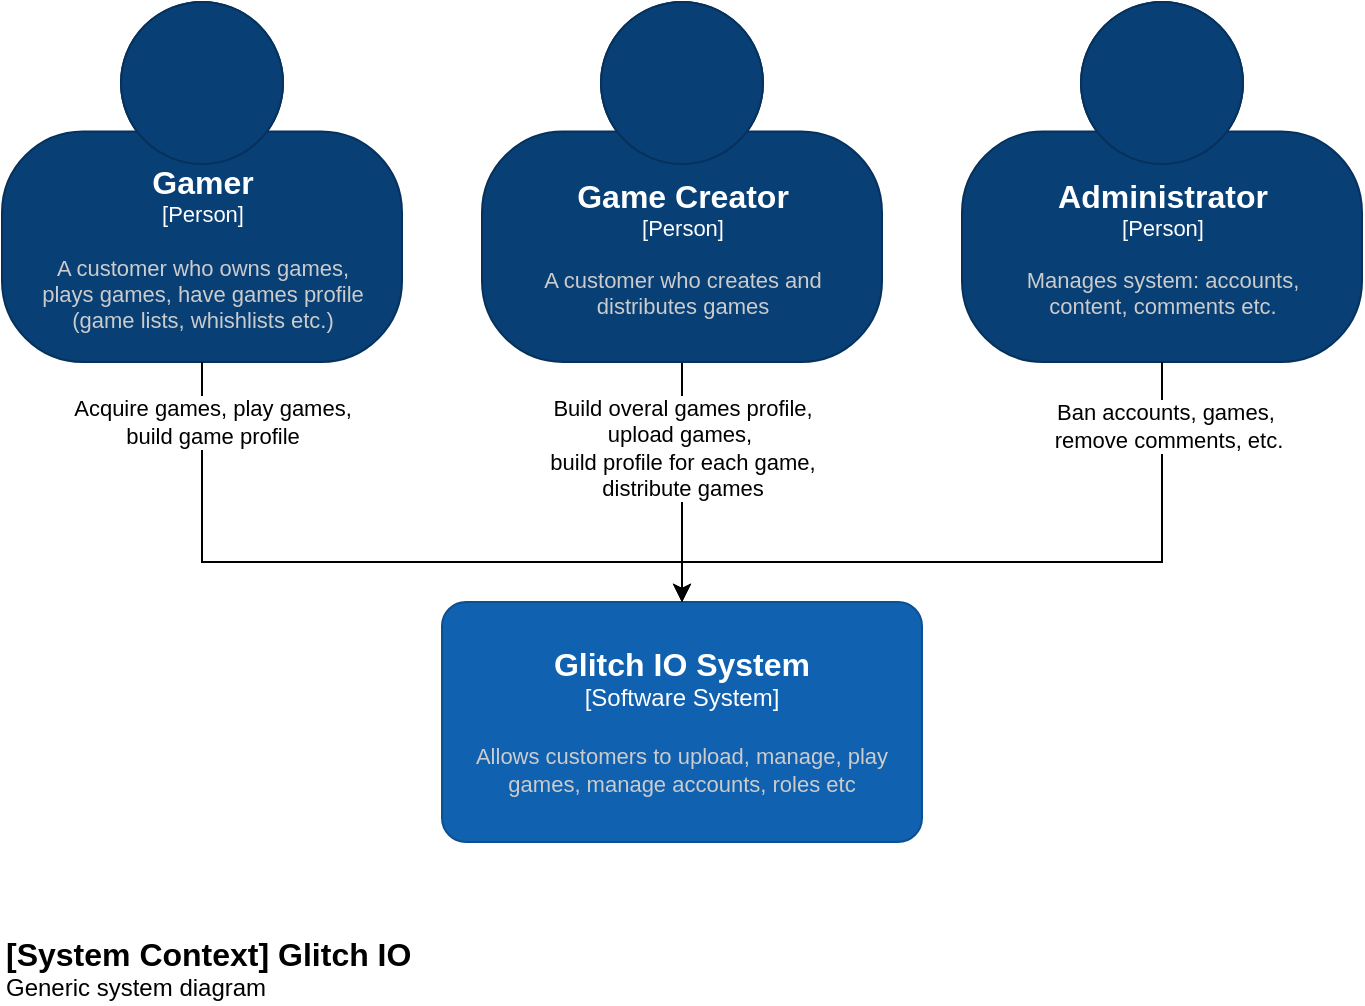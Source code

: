 <mxfile version="20.4.0" type="device"><diagram id="qFeFtgcaoStkx4NYHZrC" name="Page-1"><mxGraphModel dx="1422" dy="754" grid="1" gridSize="10" guides="1" tooltips="1" connect="1" arrows="1" fold="1" page="1" pageScale="1" pageWidth="850" pageHeight="1100" math="0" shadow="0"><root><mxCell id="0"/><mxCell id="1" parent="0"/><object placeholders="1" c4Name="Gamer" c4Type="Person" c4Description="A customer who owns games, &#10;plays games, have games profile &#10;(game lists, whishlists etc.)" label="&lt;font style=&quot;font-size: 16px&quot;&gt;&lt;b&gt;%c4Name%&lt;/b&gt;&lt;/font&gt;&lt;div&gt;[%c4Type%]&lt;/div&gt;&lt;br&gt;&lt;div&gt;&lt;font style=&quot;font-size: 11px&quot;&gt;&lt;font color=&quot;#cccccc&quot;&gt;%c4Description%&lt;/font&gt;&lt;/div&gt;" id="suSWMD7Z0CHBMmfsBRWR-1"><mxCell style="html=1;fontSize=11;dashed=0;whitespace=wrap;fillColor=#083F75;strokeColor=#06315C;fontColor=#ffffff;shape=mxgraph.c4.person2;align=center;metaEdit=1;points=[[0.5,0,0],[1,0.5,0],[1,0.75,0],[0.75,1,0],[0.5,1,0],[0.25,1,0],[0,0.75,0],[0,0.5,0]];resizable=0;" parent="1" vertex="1"><mxGeometry x="320" y="60" width="200" height="180" as="geometry"/></mxCell></object><object placeholders="1" c4Name="Glitch IO System" c4Type="Software System" c4Description="Allows customers to upload, manage, play games, manage accounts, roles etc" label="&lt;font style=&quot;font-size: 16px&quot;&gt;&lt;b&gt;%c4Name%&lt;/b&gt;&lt;/font&gt;&lt;div&gt;[%c4Type%]&lt;/div&gt;&lt;br&gt;&lt;div&gt;&lt;font style=&quot;font-size: 11px&quot;&gt;&lt;font color=&quot;#cccccc&quot;&gt;%c4Description%&lt;/font&gt;&lt;/div&gt;" id="suSWMD7Z0CHBMmfsBRWR-2"><mxCell style="rounded=1;whiteSpace=wrap;html=1;labelBackgroundColor=none;fillColor=#1061B0;fontColor=#ffffff;align=center;arcSize=10;strokeColor=#0D5091;metaEdit=1;resizable=0;points=[[0.25,0,0],[0.5,0,0],[0.75,0,0],[1,0.25,0],[1,0.5,0],[1,0.75,0],[0.75,1,0],[0.5,1,0],[0.25,1,0],[0,0.75,0],[0,0.5,0],[0,0.25,0]];" parent="1" vertex="1"><mxGeometry x="540" y="360" width="240" height="120" as="geometry"/></mxCell></object><mxCell id="suSWMD7Z0CHBMmfsBRWR-5" value="" style="edgeStyle=orthogonalEdgeStyle;rounded=0;orthogonalLoop=1;jettySize=auto;html=1;" parent="1" source="suSWMD7Z0CHBMmfsBRWR-3" target="suSWMD7Z0CHBMmfsBRWR-2" edge="1"><mxGeometry relative="1" as="geometry"/></mxCell><mxCell id="suSWMD7Z0CHBMmfsBRWR-10" value="Build overal games profile,&lt;br&gt;upload games,&amp;nbsp;&lt;br&gt;build profile for each game,&lt;br&gt;distribute games" style="edgeLabel;html=1;align=center;verticalAlign=middle;resizable=0;points=[];" parent="suSWMD7Z0CHBMmfsBRWR-5" vertex="1" connectable="0"><mxGeometry x="-0.289" relative="1" as="geometry"><mxPoint as="offset"/></mxGeometry></mxCell><object placeholders="1" c4Name="Game Creator" c4Type="Person" c4Description="A customer who creates and &#10;distributes games" label="&lt;font style=&quot;font-size: 16px&quot;&gt;&lt;b&gt;%c4Name%&lt;/b&gt;&lt;/font&gt;&lt;div&gt;[%c4Type%]&lt;/div&gt;&lt;br&gt;&lt;div&gt;&lt;font style=&quot;font-size: 11px&quot;&gt;&lt;font color=&quot;#cccccc&quot;&gt;%c4Description%&lt;/font&gt;&lt;/div&gt;" id="suSWMD7Z0CHBMmfsBRWR-3"><mxCell style="html=1;fontSize=11;dashed=0;whitespace=wrap;fillColor=#083F75;strokeColor=#06315C;fontColor=#ffffff;shape=mxgraph.c4.person2;align=center;metaEdit=1;points=[[0.5,0,0],[1,0.5,0],[1,0.75,0],[0.75,1,0],[0.5,1,0],[0.25,1,0],[0,0.75,0],[0,0.5,0]];resizable=0;" parent="1" vertex="1"><mxGeometry x="560" y="60" width="200" height="180" as="geometry"/></mxCell></object><object placeholders="1" c4Name="Administrator" c4Type="Person" c4Description="Manages system: accounts, &#10;content, comments etc." label="&lt;font style=&quot;font-size: 16px&quot;&gt;&lt;b&gt;%c4Name%&lt;/b&gt;&lt;/font&gt;&lt;div&gt;[%c4Type%]&lt;/div&gt;&lt;br&gt;&lt;div&gt;&lt;font style=&quot;font-size: 11px&quot;&gt;&lt;font color=&quot;#cccccc&quot;&gt;%c4Description%&lt;/font&gt;&lt;/div&gt;" id="suSWMD7Z0CHBMmfsBRWR-4"><mxCell style="html=1;fontSize=11;dashed=0;whitespace=wrap;fillColor=#083F75;strokeColor=#06315C;fontColor=#ffffff;shape=mxgraph.c4.person2;align=center;metaEdit=1;points=[[0.5,0,0],[1,0.5,0],[1,0.75,0],[0.75,1,0],[0.5,1,0],[0.25,1,0],[0,0.75,0],[0,0.5,0]];resizable=0;" parent="1" vertex="1"><mxGeometry x="800" y="60" width="200" height="180" as="geometry"/></mxCell></object><mxCell id="suSWMD7Z0CHBMmfsBRWR-6" value="" style="edgeStyle=orthogonalEdgeStyle;rounded=0;orthogonalLoop=1;jettySize=auto;html=1;exitX=0.5;exitY=1;exitDx=0;exitDy=0;exitPerimeter=0;entryX=0.5;entryY=0;entryDx=0;entryDy=0;entryPerimeter=0;" parent="1" source="suSWMD7Z0CHBMmfsBRWR-4" target="suSWMD7Z0CHBMmfsBRWR-2" edge="1"><mxGeometry relative="1" as="geometry"><mxPoint x="670" y="250" as="sourcePoint"/><mxPoint x="670" y="380" as="targetPoint"/><Array as="points"><mxPoint x="900" y="340"/><mxPoint x="660" y="340"/></Array></mxGeometry></mxCell><mxCell id="suSWMD7Z0CHBMmfsBRWR-11" value="Ban accounts, games,&amp;nbsp;&lt;br&gt;remove comments, etc." style="edgeLabel;html=1;align=center;verticalAlign=middle;resizable=0;points=[];" parent="suSWMD7Z0CHBMmfsBRWR-6" vertex="1" connectable="0"><mxGeometry x="-0.823" y="3" relative="1" as="geometry"><mxPoint as="offset"/></mxGeometry></mxCell><mxCell id="suSWMD7Z0CHBMmfsBRWR-7" value="" style="edgeStyle=orthogonalEdgeStyle;rounded=0;orthogonalLoop=1;jettySize=auto;html=1;exitX=0.5;exitY=1;exitDx=0;exitDy=0;exitPerimeter=0;entryX=0.5;entryY=0;entryDx=0;entryDy=0;entryPerimeter=0;" parent="1" source="suSWMD7Z0CHBMmfsBRWR-1" target="suSWMD7Z0CHBMmfsBRWR-2" edge="1"><mxGeometry relative="1" as="geometry"><mxPoint x="670" y="250" as="sourcePoint"/><mxPoint x="670" y="380" as="targetPoint"/><Array as="points"><mxPoint x="420" y="340"/><mxPoint x="660" y="340"/></Array></mxGeometry></mxCell><mxCell id="suSWMD7Z0CHBMmfsBRWR-9" value="Acquire games, play games, &lt;br&gt;build game profile" style="edgeLabel;html=1;align=center;verticalAlign=middle;resizable=0;points=[];" parent="suSWMD7Z0CHBMmfsBRWR-7" vertex="1" connectable="0"><mxGeometry x="-0.36" relative="1" as="geometry"><mxPoint x="-10" y="-70" as="offset"/></mxGeometry></mxCell><object placeholders="1" c4Name="[System Context] Glitch IO" c4Type="ContainerScopeBoundary" c4Description="Generic system diagram&#10;" label="&lt;font style=&quot;font-size: 16px&quot;&gt;&lt;b&gt;&lt;div style=&quot;text-align: left&quot;&gt;%c4Name%&lt;/div&gt;&lt;/b&gt;&lt;/font&gt;&lt;div style=&quot;text-align: left&quot;&gt;%c4Description%&lt;/div&gt;" id="suSWMD7Z0CHBMmfsBRWR-12"><mxCell style="text;html=1;strokeColor=none;fillColor=none;align=left;verticalAlign=top;whiteSpace=wrap;rounded=0;metaEdit=1;allowArrows=0;resizable=1;rotatable=0;connectable=0;recursiveResize=0;expand=0;pointerEvents=0;points=[[0.25,0,0],[0.5,0,0],[0.75,0,0],[1,0.25,0],[1,0.5,0],[1,0.75,0],[0.75,1,0],[0.5,1,0],[0.25,1,0],[0,0.75,0],[0,0.5,0],[0,0.25,0]];" parent="1" vertex="1"><mxGeometry x="320" y="520" width="260" height="40" as="geometry"/></mxCell></object></root></mxGraphModel></diagram></mxfile>